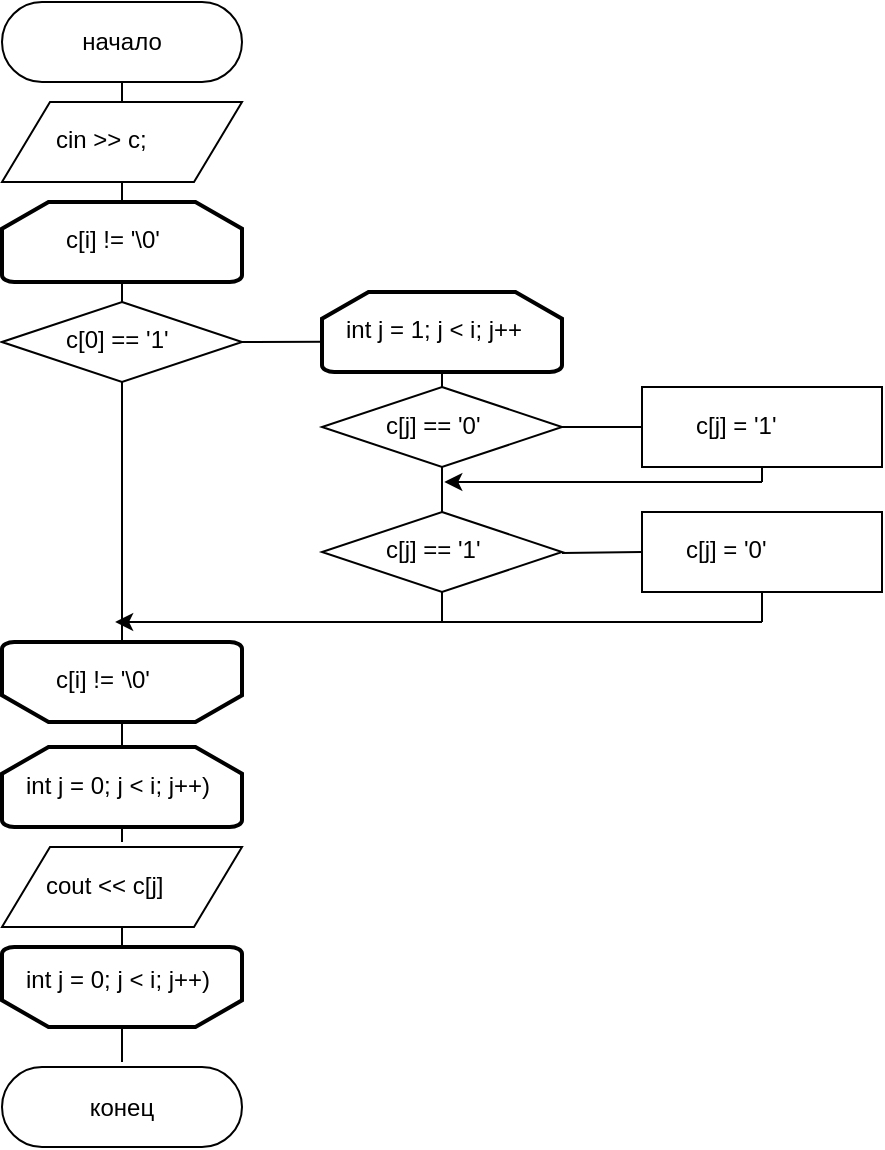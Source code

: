 <mxfile version="12.3.9" type="device" pages="1"><diagram id="9XJ0Xzje3q8-m8a2w7o4" name="Страница 1"><mxGraphModel dx="576" dy="238" grid="1" gridSize="10" guides="1" tooltips="1" connect="1" arrows="1" fold="1" page="1" pageScale="1" pageWidth="850" pageHeight="1100" math="0" shadow="0"><root><mxCell id="0"/><mxCell id="1" parent="0"/><mxCell id="4CybvLTG6OnXpKi1pWfM-138" value="" style="endArrow=none;html=1;exitX=0.5;exitY=1;exitDx=0;exitDy=0;exitPerimeter=0;" edge="1" parent="1" source="4CybvLTG6OnXpKi1pWfM-124"><mxGeometry width="50" height="50" relative="1" as="geometry"><mxPoint x="243.12" y="202.34" as="sourcePoint"/><mxPoint x="260" y="320" as="targetPoint"/></mxGeometry></mxCell><mxCell id="4CybvLTG6OnXpKi1pWfM-141" value="" style="endArrow=none;html=1;exitX=0.5;exitY=1;exitDx=0;exitDy=0;" edge="1" parent="1" source="4CybvLTG6OnXpKi1pWfM-128"><mxGeometry width="50" height="50" relative="1" as="geometry"><mxPoint x="425" y="245" as="sourcePoint"/><mxPoint x="420" y="250" as="targetPoint"/></mxGeometry></mxCell><mxCell id="4CybvLTG6OnXpKi1pWfM-137" value="" style="endArrow=none;html=1;entryX=1;entryY=0.5;entryDx=0;entryDy=0;exitX=0.026;exitY=0.621;exitDx=0;exitDy=0;exitPerimeter=0;" edge="1" parent="1" source="4CybvLTG6OnXpKi1pWfM-124" target="4CybvLTG6OnXpKi1pWfM-122"><mxGeometry width="50" height="50" relative="1" as="geometry"><mxPoint x="140" y="240" as="sourcePoint"/><mxPoint x="190" y="190" as="targetPoint"/></mxGeometry></mxCell><mxCell id="4CybvLTG6OnXpKi1pWfM-78" value="" style="endArrow=none;html=1;exitX=0.5;exitY=1;exitDx=0;exitDy=0;" edge="1" parent="1" source="4CybvLTG6OnXpKi1pWfM-1"><mxGeometry width="50" height="50" relative="1" as="geometry"><mxPoint x="100.0" y="50" as="sourcePoint"/><mxPoint x="100" y="430" as="targetPoint"/></mxGeometry></mxCell><mxCell id="4CybvLTG6OnXpKi1pWfM-80" value="" style="endArrow=none;html=1;exitX=0.5;exitY=1;exitDx=0;exitDy=0;" edge="1" parent="1"><mxGeometry width="50" height="50" relative="1" as="geometry"><mxPoint x="100" y="472.5" as="sourcePoint"/><mxPoint x="100" y="540" as="targetPoint"/></mxGeometry></mxCell><mxCell id="4CybvLTG6OnXpKi1pWfM-1" value="начало" style="rounded=1;whiteSpace=wrap;html=1;arcSize=50;" vertex="1" parent="1"><mxGeometry x="40" y="10" width="120" height="40" as="geometry"/></mxCell><mxCell id="4CybvLTG6OnXpKi1pWfM-3" value="" style="shape=parallelogram;perimeter=parallelogramPerimeter;whiteSpace=wrap;html=1;" vertex="1" parent="1"><mxGeometry x="40" y="60" width="120" height="40" as="geometry"/></mxCell><mxCell id="4CybvLTG6OnXpKi1pWfM-4" value="" style="strokeWidth=2;html=1;shape=mxgraph.flowchart.loop_limit;whiteSpace=wrap;fontStyle=1" vertex="1" parent="1"><mxGeometry x="40" y="110" width="120" height="40" as="geometry"/></mxCell><mxCell id="4CybvLTG6OnXpKi1pWfM-5" value="" style="strokeWidth=2;html=1;shape=mxgraph.flowchart.loop_limit;whiteSpace=wrap;rotation=-180;" vertex="1" parent="1"><mxGeometry x="40" y="330" width="120" height="40" as="geometry"/></mxCell><mxCell id="4CybvLTG6OnXpKi1pWfM-17" value="конец" style="rounded=1;whiteSpace=wrap;html=1;arcSize=50;" vertex="1" parent="1"><mxGeometry x="40" y="542.5" width="120" height="40" as="geometry"/></mxCell><mxCell id="4CybvLTG6OnXpKi1pWfM-75" value="" style="strokeWidth=2;html=1;shape=mxgraph.flowchart.loop_limit;whiteSpace=wrap;fontStyle=1" vertex="1" parent="1"><mxGeometry x="40" y="382.5" width="120" height="40" as="geometry"/></mxCell><mxCell id="4CybvLTG6OnXpKi1pWfM-105" value="cin &gt;&gt; c;" style="text;html=1;" vertex="1" parent="1"><mxGeometry x="65" y="65" width="70" height="30" as="geometry"/></mxCell><mxCell id="4CybvLTG6OnXpKi1pWfM-108" value="" style="strokeWidth=2;html=1;shape=mxgraph.flowchart.loop_limit;whiteSpace=wrap;fontStyle=1;rotation=-180;" vertex="1" parent="1"><mxGeometry x="40" y="482.5" width="120" height="40" as="geometry"/></mxCell><mxCell id="4CybvLTG6OnXpKi1pWfM-112" value="int j = 0; j &amp;lt; i; j++)" style="text;html=1;" vertex="1" parent="1"><mxGeometry x="50" y="485" width="60" height="30" as="geometry"/></mxCell><mxCell id="4CybvLTG6OnXpKi1pWfM-120" value="c[i] != '\0'" style="text;html=1;" vertex="1" parent="1"><mxGeometry x="70" y="115" width="70" height="30" as="geometry"/></mxCell><mxCell id="4CybvLTG6OnXpKi1pWfM-121" value="c[i] != '\0'" style="text;html=1;" vertex="1" parent="1"><mxGeometry x="65" y="335" width="70" height="30" as="geometry"/></mxCell><mxCell id="4CybvLTG6OnXpKi1pWfM-122" value="" style="rhombus;whiteSpace=wrap;html=1;" vertex="1" parent="1"><mxGeometry x="40" y="160" width="120" height="40" as="geometry"/></mxCell><mxCell id="4CybvLTG6OnXpKi1pWfM-123" value="c[0] == '1'" style="text;html=1;" vertex="1" parent="1"><mxGeometry x="70" y="165" width="80" height="30" as="geometry"/></mxCell><mxCell id="4CybvLTG6OnXpKi1pWfM-124" value="" style="strokeWidth=2;html=1;shape=mxgraph.flowchart.loop_limit;whiteSpace=wrap;fontStyle=1" vertex="1" parent="1"><mxGeometry x="200" y="155" width="120" height="40" as="geometry"/></mxCell><mxCell id="4CybvLTG6OnXpKi1pWfM-125" value="int j = 1; j &lt; i; j++" style="text;html=1;" vertex="1" parent="1"><mxGeometry x="210" y="160" width="110" height="30" as="geometry"/></mxCell><mxCell id="4CybvLTG6OnXpKi1pWfM-126" value="" style="rhombus;whiteSpace=wrap;html=1;" vertex="1" parent="1"><mxGeometry x="200" y="202.5" width="120" height="40" as="geometry"/></mxCell><mxCell id="4CybvLTG6OnXpKi1pWfM-127" value="c[j] == '0'" style="text;html=1;" vertex="1" parent="1"><mxGeometry x="230" y="207.5" width="70" height="30" as="geometry"/></mxCell><mxCell id="4CybvLTG6OnXpKi1pWfM-128" value="" style="rounded=0;whiteSpace=wrap;html=1;" vertex="1" parent="1"><mxGeometry x="360" y="202.5" width="120" height="40" as="geometry"/></mxCell><mxCell id="4CybvLTG6OnXpKi1pWfM-129" value="c[j] = '1'" style="text;html=1;" vertex="1" parent="1"><mxGeometry x="385" y="207.5" width="70" height="30" as="geometry"/></mxCell><mxCell id="4CybvLTG6OnXpKi1pWfM-130" value="" style="rhombus;whiteSpace=wrap;html=1;" vertex="1" parent="1"><mxGeometry x="200" y="265" width="120" height="40" as="geometry"/></mxCell><mxCell id="4CybvLTG6OnXpKi1pWfM-131" value="c[j] == '1'" style="text;html=1;" vertex="1" parent="1"><mxGeometry x="230" y="270" width="70" height="30" as="geometry"/></mxCell><mxCell id="4CybvLTG6OnXpKi1pWfM-132" value="" style="rounded=0;whiteSpace=wrap;html=1;" vertex="1" parent="1"><mxGeometry x="360" y="265" width="120" height="40" as="geometry"/></mxCell><mxCell id="4CybvLTG6OnXpKi1pWfM-133" value="c[j] = '0'" style="text;html=1;" vertex="1" parent="1"><mxGeometry x="380" y="270" width="70" height="30" as="geometry"/></mxCell><mxCell id="4CybvLTG6OnXpKi1pWfM-134" value="int j = 0; j &lt; i; j++)" style="text;html=1;" vertex="1" parent="1"><mxGeometry x="50" y="387.5" width="120" height="30" as="geometry"/></mxCell><mxCell id="4CybvLTG6OnXpKi1pWfM-135" value="" style="shape=parallelogram;perimeter=parallelogramPerimeter;whiteSpace=wrap;html=1;" vertex="1" parent="1"><mxGeometry x="40" y="432.5" width="120" height="40" as="geometry"/></mxCell><mxCell id="4CybvLTG6OnXpKi1pWfM-136" value="cout &lt;&lt; c[j]" style="text;html=1;" vertex="1" parent="1"><mxGeometry x="60" y="437.5" width="80" height="30" as="geometry"/></mxCell><mxCell id="4CybvLTG6OnXpKi1pWfM-139" value="" style="endArrow=none;html=1;entryX=0;entryY=0.5;entryDx=0;entryDy=0;exitX=1;exitY=0.5;exitDx=0;exitDy=0;" edge="1" parent="1" source="4CybvLTG6OnXpKi1pWfM-126" target="4CybvLTG6OnXpKi1pWfM-128"><mxGeometry width="50" height="50" relative="1" as="geometry"><mxPoint x="320" y="220" as="sourcePoint"/><mxPoint x="320" y="345" as="targetPoint"/></mxGeometry></mxCell><mxCell id="4CybvLTG6OnXpKi1pWfM-140" value="" style="endArrow=none;html=1;entryX=0;entryY=0.5;entryDx=0;entryDy=0;" edge="1" parent="1" target="4CybvLTG6OnXpKi1pWfM-132"><mxGeometry width="50" height="50" relative="1" as="geometry"><mxPoint x="320" y="285.5" as="sourcePoint"/><mxPoint x="357" y="285" as="targetPoint"/></mxGeometry></mxCell><mxCell id="4CybvLTG6OnXpKi1pWfM-142" value="" style="endArrow=none;html=1;exitX=0.5;exitY=1;exitDx=0;exitDy=0;" edge="1" parent="1" source="4CybvLTG6OnXpKi1pWfM-132"><mxGeometry width="50" height="50" relative="1" as="geometry"><mxPoint x="424.5" y="305" as="sourcePoint"/><mxPoint x="420" y="320" as="targetPoint"/></mxGeometry></mxCell><mxCell id="4CybvLTG6OnXpKi1pWfM-143" value="" style="endArrow=classic;html=1;" edge="1" parent="1"><mxGeometry width="50" height="50" relative="1" as="geometry"><mxPoint x="420" y="320" as="sourcePoint"/><mxPoint x="96.571" y="320" as="targetPoint"/></mxGeometry></mxCell><mxCell id="4CybvLTG6OnXpKi1pWfM-144" value="" style="endArrow=classic;html=1;" edge="1" parent="1"><mxGeometry width="50" height="50" relative="1" as="geometry"><mxPoint x="420" y="250" as="sourcePoint"/><mxPoint x="261.143" y="250" as="targetPoint"/></mxGeometry></mxCell></root></mxGraphModel></diagram></mxfile>